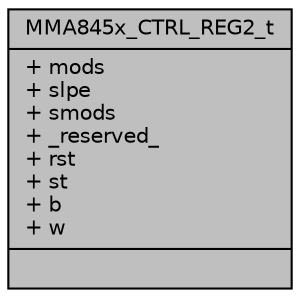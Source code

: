 digraph "MMA845x_CTRL_REG2_t"
{
  edge [fontname="Helvetica",fontsize="10",labelfontname="Helvetica",labelfontsize="10"];
  node [fontname="Helvetica",fontsize="10",shape=record];
  Node1 [label="{MMA845x_CTRL_REG2_t\n|+ mods\l+ slpe\l+ smods\l+ _reserved_\l+ rst\l+ st\l+ b\l+ w\l|}",height=0.2,width=0.4,color="black", fillcolor="grey75", style="filled", fontcolor="black"];
}
